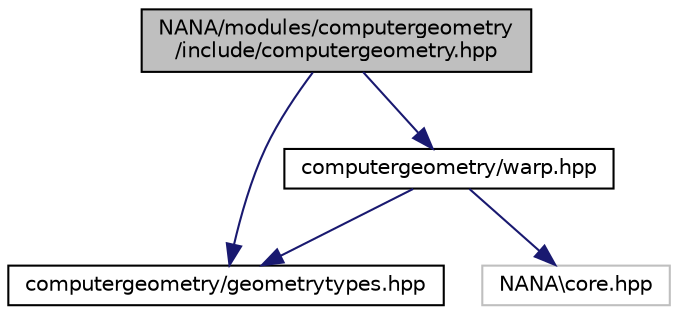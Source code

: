 digraph "NANA/modules/computergeometry/include/computergeometry.hpp"
{
 // LATEX_PDF_SIZE
  edge [fontname="Helvetica",fontsize="10",labelfontname="Helvetica",labelfontsize="10"];
  node [fontname="Helvetica",fontsize="10",shape=record];
  Node1 [label="NANA/modules/computergeometry\l/include/computergeometry.hpp",height=0.2,width=0.4,color="black", fillcolor="grey75", style="filled", fontcolor="black",tooltip="实现计算机几何的相关功能"];
  Node1 -> Node2 [color="midnightblue",fontsize="10",style="solid",fontname="Helvetica"];
  Node2 [label="computergeometry/geometrytypes.hpp",height=0.2,width=0.4,color="black", fillcolor="white", style="filled",URL="$geometrytypes_8hpp.html",tooltip="实现必须的几何类型"];
  Node1 -> Node3 [color="midnightblue",fontsize="10",style="solid",fontname="Helvetica"];
  Node3 [label="computergeometry/warp.hpp",height=0.2,width=0.4,color="black", fillcolor="white", style="filled",URL="$warp_8hpp.html",tooltip="实现点集的仿射变换和透视变换"];
  Node3 -> Node4 [color="midnightblue",fontsize="10",style="solid",fontname="Helvetica"];
  Node4 [label="NANA\\core.hpp",height=0.2,width=0.4,color="grey75", fillcolor="white", style="filled",tooltip=" "];
  Node3 -> Node2 [color="midnightblue",fontsize="10",style="solid",fontname="Helvetica"];
}
